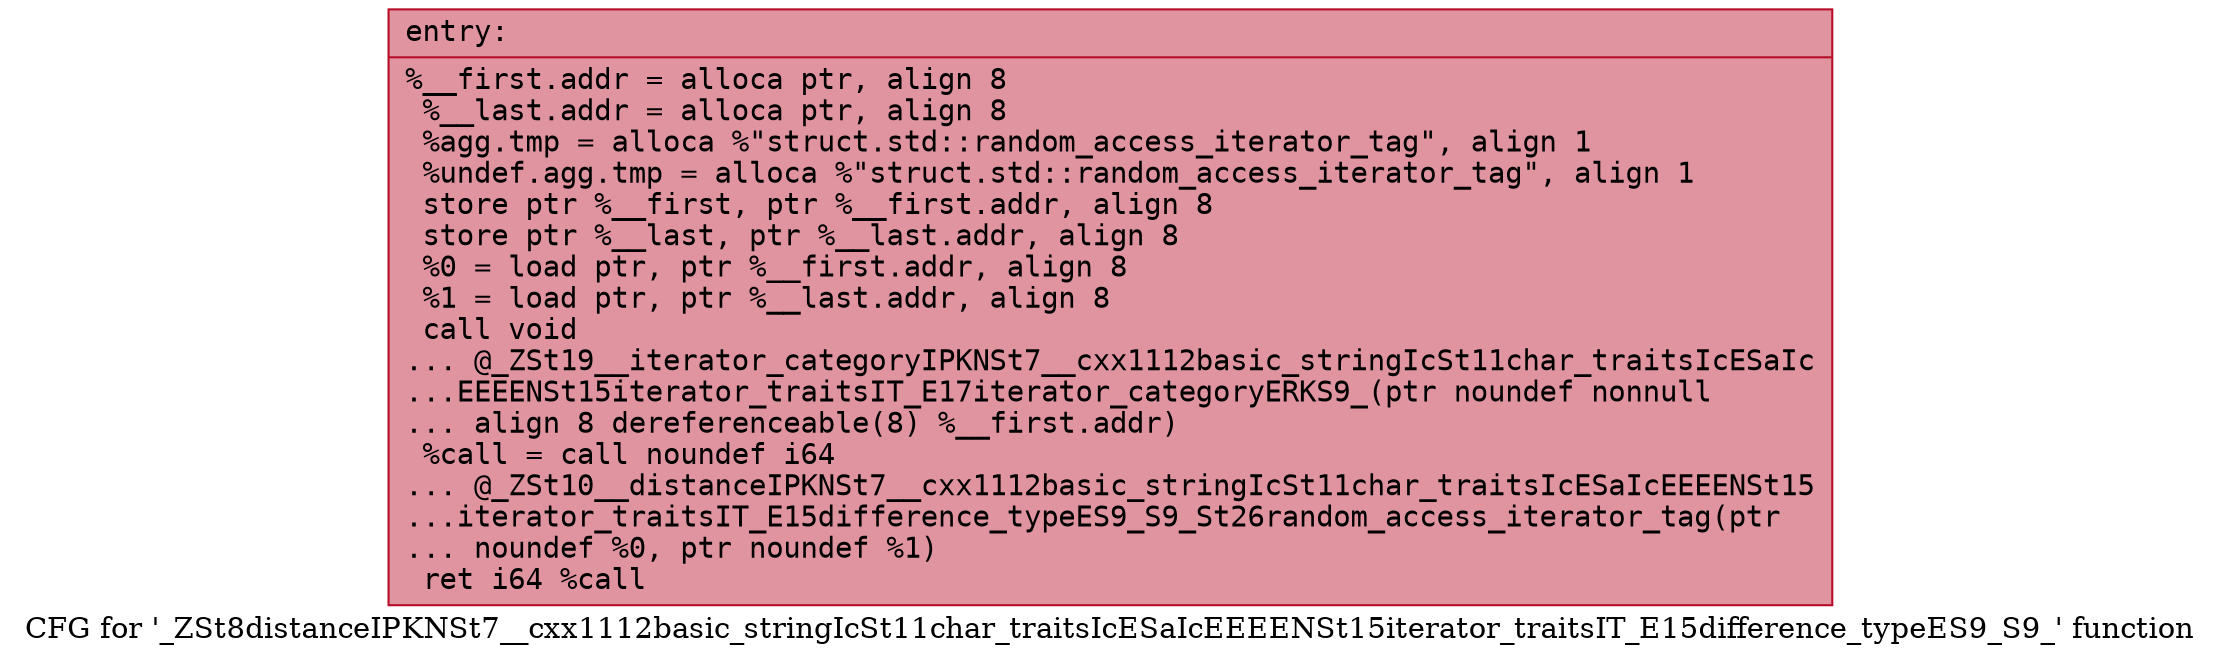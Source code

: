 digraph "CFG for '_ZSt8distanceIPKNSt7__cxx1112basic_stringIcSt11char_traitsIcESaIcEEEENSt15iterator_traitsIT_E15difference_typeES9_S9_' function" {
	label="CFG for '_ZSt8distanceIPKNSt7__cxx1112basic_stringIcSt11char_traitsIcESaIcEEEENSt15iterator_traitsIT_E15difference_typeES9_S9_' function";

	Node0x558416865a20 [shape=record,color="#b70d28ff", style=filled, fillcolor="#b70d2870" fontname="Courier",label="{entry:\l|  %__first.addr = alloca ptr, align 8\l  %__last.addr = alloca ptr, align 8\l  %agg.tmp = alloca %\"struct.std::random_access_iterator_tag\", align 1\l  %undef.agg.tmp = alloca %\"struct.std::random_access_iterator_tag\", align 1\l  store ptr %__first, ptr %__first.addr, align 8\l  store ptr %__last, ptr %__last.addr, align 8\l  %0 = load ptr, ptr %__first.addr, align 8\l  %1 = load ptr, ptr %__last.addr, align 8\l  call void\l... @_ZSt19__iterator_categoryIPKNSt7__cxx1112basic_stringIcSt11char_traitsIcESaIc\l...EEEENSt15iterator_traitsIT_E17iterator_categoryERKS9_(ptr noundef nonnull\l... align 8 dereferenceable(8) %__first.addr)\l  %call = call noundef i64\l... @_ZSt10__distanceIPKNSt7__cxx1112basic_stringIcSt11char_traitsIcESaIcEEEENSt15\l...iterator_traitsIT_E15difference_typeES9_S9_St26random_access_iterator_tag(ptr\l... noundef %0, ptr noundef %1)\l  ret i64 %call\l}"];
}
